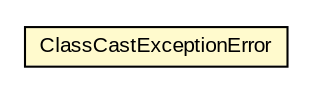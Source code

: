 #!/usr/local/bin/dot
#
# Class diagram 
# Generated by UMLGraph version 5.1 (http://www.umlgraph.org/)
#

digraph G {
	edge [fontname="arial",fontsize=10,labelfontname="arial",labelfontsize=10];
	node [fontname="arial",fontsize=10,shape=plaintext];
	nodesep=0.25;
	ranksep=0.5;
	// com.helger.schematron.saxon.ClassCastExceptionError
	c513 [label=<<table title="com.helger.schematron.saxon.ClassCastExceptionError" border="0" cellborder="1" cellspacing="0" cellpadding="2" port="p" bgcolor="lemonChiffon" href="./ClassCastExceptionError.html">
		<tr><td><table border="0" cellspacing="0" cellpadding="1">
<tr><td align="center" balign="center"> ClassCastExceptionError </td></tr>
		</table></td></tr>
		</table>>, fontname="arial", fontcolor="black", fontsize=10.0];
}

